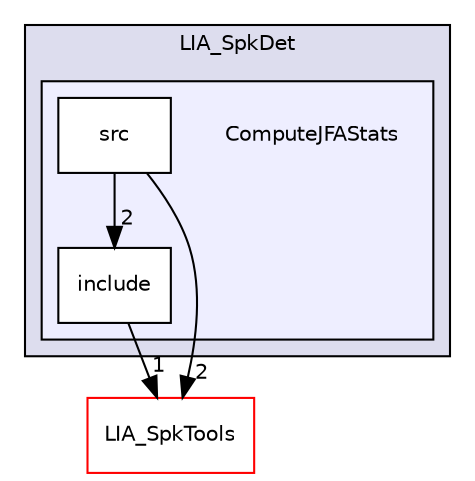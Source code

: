 digraph "LIA_SpkDet/ComputeJFAStats" {
  compound=true
  node [ fontsize="10", fontname="Helvetica"];
  edge [ labelfontsize="10", labelfontname="Helvetica"];
  subgraph clusterdir_3956374995d7175cff63206a008f608a {
    graph [ bgcolor="#ddddee", pencolor="black", label="LIA_SpkDet" fontname="Helvetica", fontsize="10", URL="dir_3956374995d7175cff63206a008f608a.html"]
  subgraph clusterdir_6a799b62d6f1e0ed918ee5d42b87993b {
    graph [ bgcolor="#eeeeff", pencolor="black", label="" URL="dir_6a799b62d6f1e0ed918ee5d42b87993b.html"];
    dir_6a799b62d6f1e0ed918ee5d42b87993b [shape=plaintext label="ComputeJFAStats"];
    dir_3351093e455c927a44e3c735b8f3e472 [shape=box label="include" color="black" fillcolor="white" style="filled" URL="dir_3351093e455c927a44e3c735b8f3e472.html"];
    dir_b2332e87a78df0b3f1a975a8947644e1 [shape=box label="src" color="black" fillcolor="white" style="filled" URL="dir_b2332e87a78df0b3f1a975a8947644e1.html"];
  }
  }
  dir_7b9f40c7474acebf25e66f966c5b9c6a [shape=box label="LIA_SpkTools" fillcolor="white" style="filled" color="red" URL="dir_7b9f40c7474acebf25e66f966c5b9c6a.html"];
  dir_3351093e455c927a44e3c735b8f3e472->dir_7b9f40c7474acebf25e66f966c5b9c6a [headlabel="1", labeldistance=1.5 headhref="dir_000039_000110.html"];
  dir_b2332e87a78df0b3f1a975a8947644e1->dir_3351093e455c927a44e3c735b8f3e472 [headlabel="2", labeldistance=1.5 headhref="dir_000040_000039.html"];
  dir_b2332e87a78df0b3f1a975a8947644e1->dir_7b9f40c7474acebf25e66f966c5b9c6a [headlabel="2", labeldistance=1.5 headhref="dir_000040_000110.html"];
}

